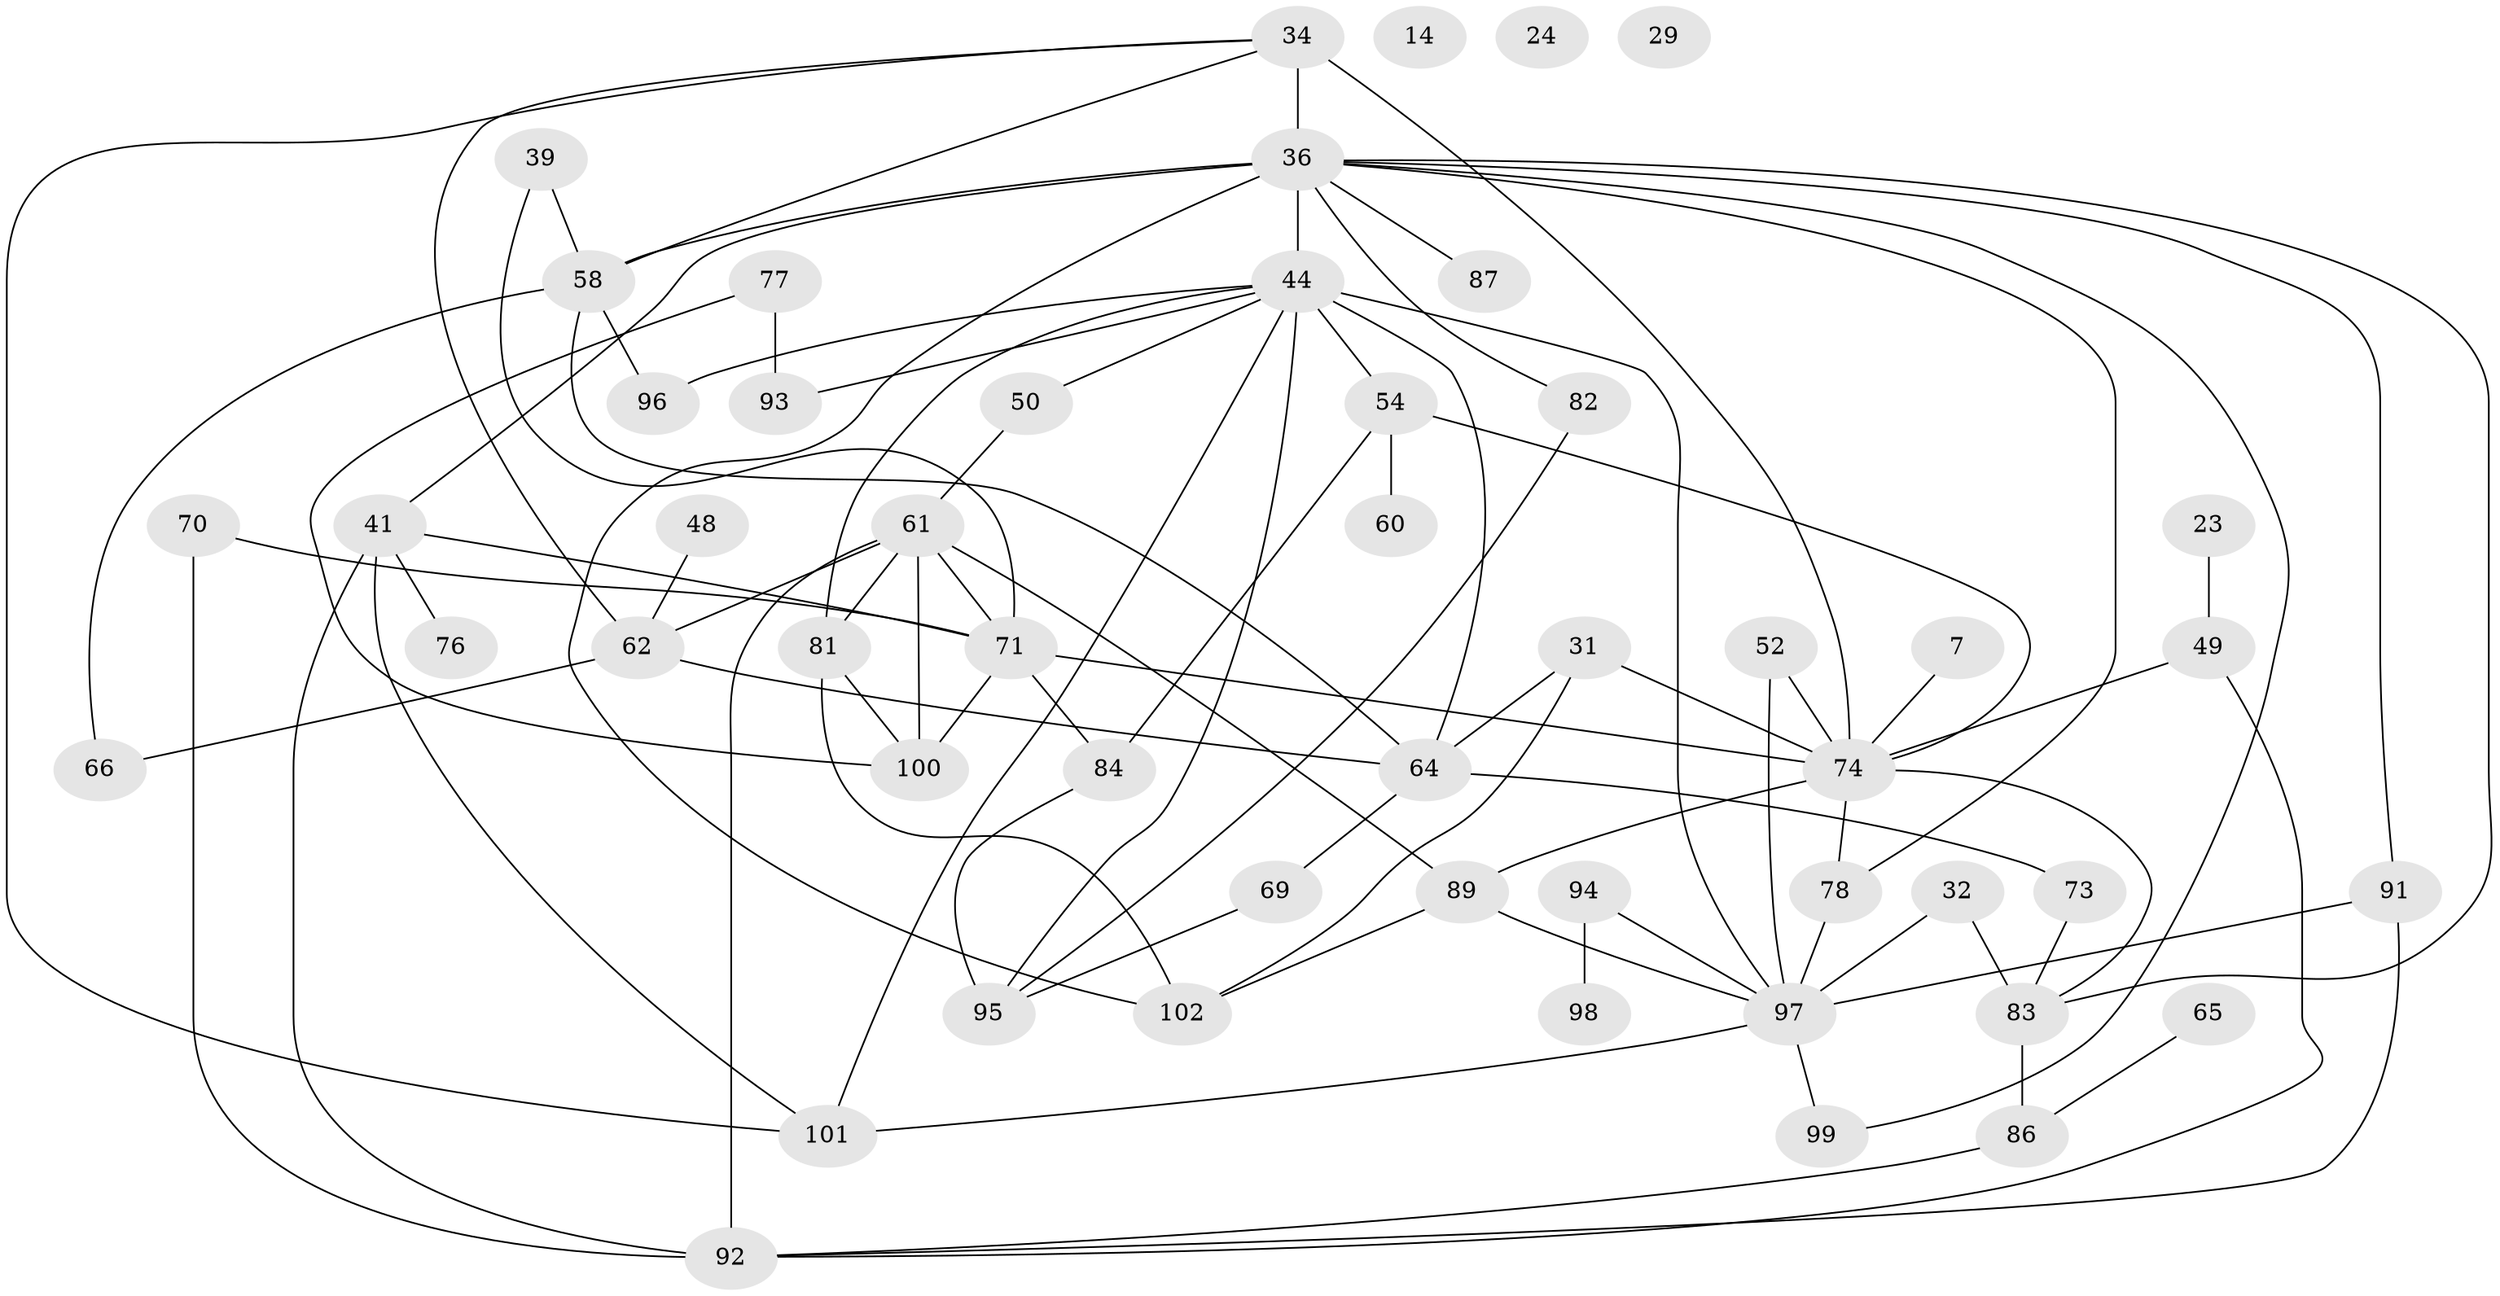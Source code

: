 // original degree distribution, {2: 0.29411764705882354, 6: 0.049019607843137254, 5: 0.0784313725490196, 3: 0.13725490196078433, 1: 0.1568627450980392, 4: 0.18627450980392157, 0: 0.029411764705882353, 7: 0.049019607843137254, 8: 0.00980392156862745, 9: 0.00980392156862745}
// Generated by graph-tools (version 1.1) at 2025/38/03/09/25 04:38:51]
// undirected, 51 vertices, 87 edges
graph export_dot {
graph [start="1"]
  node [color=gray90,style=filled];
  7;
  14;
  23;
  24;
  29;
  31 [super="+19"];
  32;
  34 [super="+21"];
  36 [super="+1+16+4"];
  39 [super="+13"];
  41 [super="+25+38"];
  44 [super="+15+42"];
  48;
  49 [super="+10+20"];
  50;
  52;
  54 [super="+46"];
  58 [super="+17"];
  60;
  61;
  62 [super="+35"];
  64;
  65;
  66 [super="+26"];
  69;
  70;
  71 [super="+3"];
  73 [super="+43"];
  74 [super="+22"];
  76;
  77;
  78;
  81 [super="+79"];
  82 [super="+37"];
  83 [super="+18+47+63"];
  84;
  86;
  87;
  89 [super="+88"];
  91;
  92 [super="+40"];
  93;
  94;
  95 [super="+27+53"];
  96 [super="+33"];
  97 [super="+85+67"];
  98;
  99;
  100 [super="+90+75"];
  101 [super="+56+59"];
  102 [super="+72"];
  7 -- 74;
  23 -- 49;
  31 -- 64;
  31 -- 74 [weight=2];
  31 -- 102;
  32 -- 97 [weight=2];
  32 -- 83;
  34 -- 36 [weight=3];
  34 -- 58;
  34 -- 74;
  34 -- 62;
  34 -- 101;
  36 -- 78 [weight=2];
  36 -- 102 [weight=2];
  36 -- 87;
  36 -- 44 [weight=2];
  36 -- 99;
  36 -- 91;
  36 -- 58;
  36 -- 41;
  36 -- 82;
  36 -- 83;
  39 -- 58;
  39 -- 71;
  41 -- 76;
  41 -- 92;
  41 -- 71;
  41 -- 101 [weight=2];
  44 -- 54 [weight=2];
  44 -- 93;
  44 -- 64;
  44 -- 97 [weight=2];
  44 -- 50;
  44 -- 96 [weight=2];
  44 -- 95 [weight=2];
  44 -- 101;
  44 -- 81;
  48 -- 62;
  49 -- 74 [weight=2];
  49 -- 92;
  50 -- 61;
  52 -- 97;
  52 -- 74;
  54 -- 84;
  54 -- 74;
  54 -- 60;
  58 -- 64;
  58 -- 96 [weight=2];
  58 -- 66;
  61 -- 62;
  61 -- 71 [weight=2];
  61 -- 92 [weight=2];
  61 -- 100;
  61 -- 81;
  61 -- 89;
  62 -- 64 [weight=2];
  62 -- 66;
  64 -- 69;
  64 -- 73;
  65 -- 86;
  69 -- 95;
  70 -- 92;
  70 -- 71;
  71 -- 84;
  71 -- 74;
  71 -- 100;
  73 -- 83;
  74 -- 78;
  74 -- 83;
  74 -- 89;
  77 -- 93;
  77 -- 100;
  78 -- 97;
  81 -- 102 [weight=2];
  81 -- 100;
  82 -- 95;
  83 -- 86 [weight=2];
  84 -- 95;
  86 -- 92;
  89 -- 97;
  89 -- 102;
  91 -- 92;
  91 -- 97 [weight=2];
  94 -- 98;
  94 -- 97;
  97 -- 99;
  97 -- 101;
}

